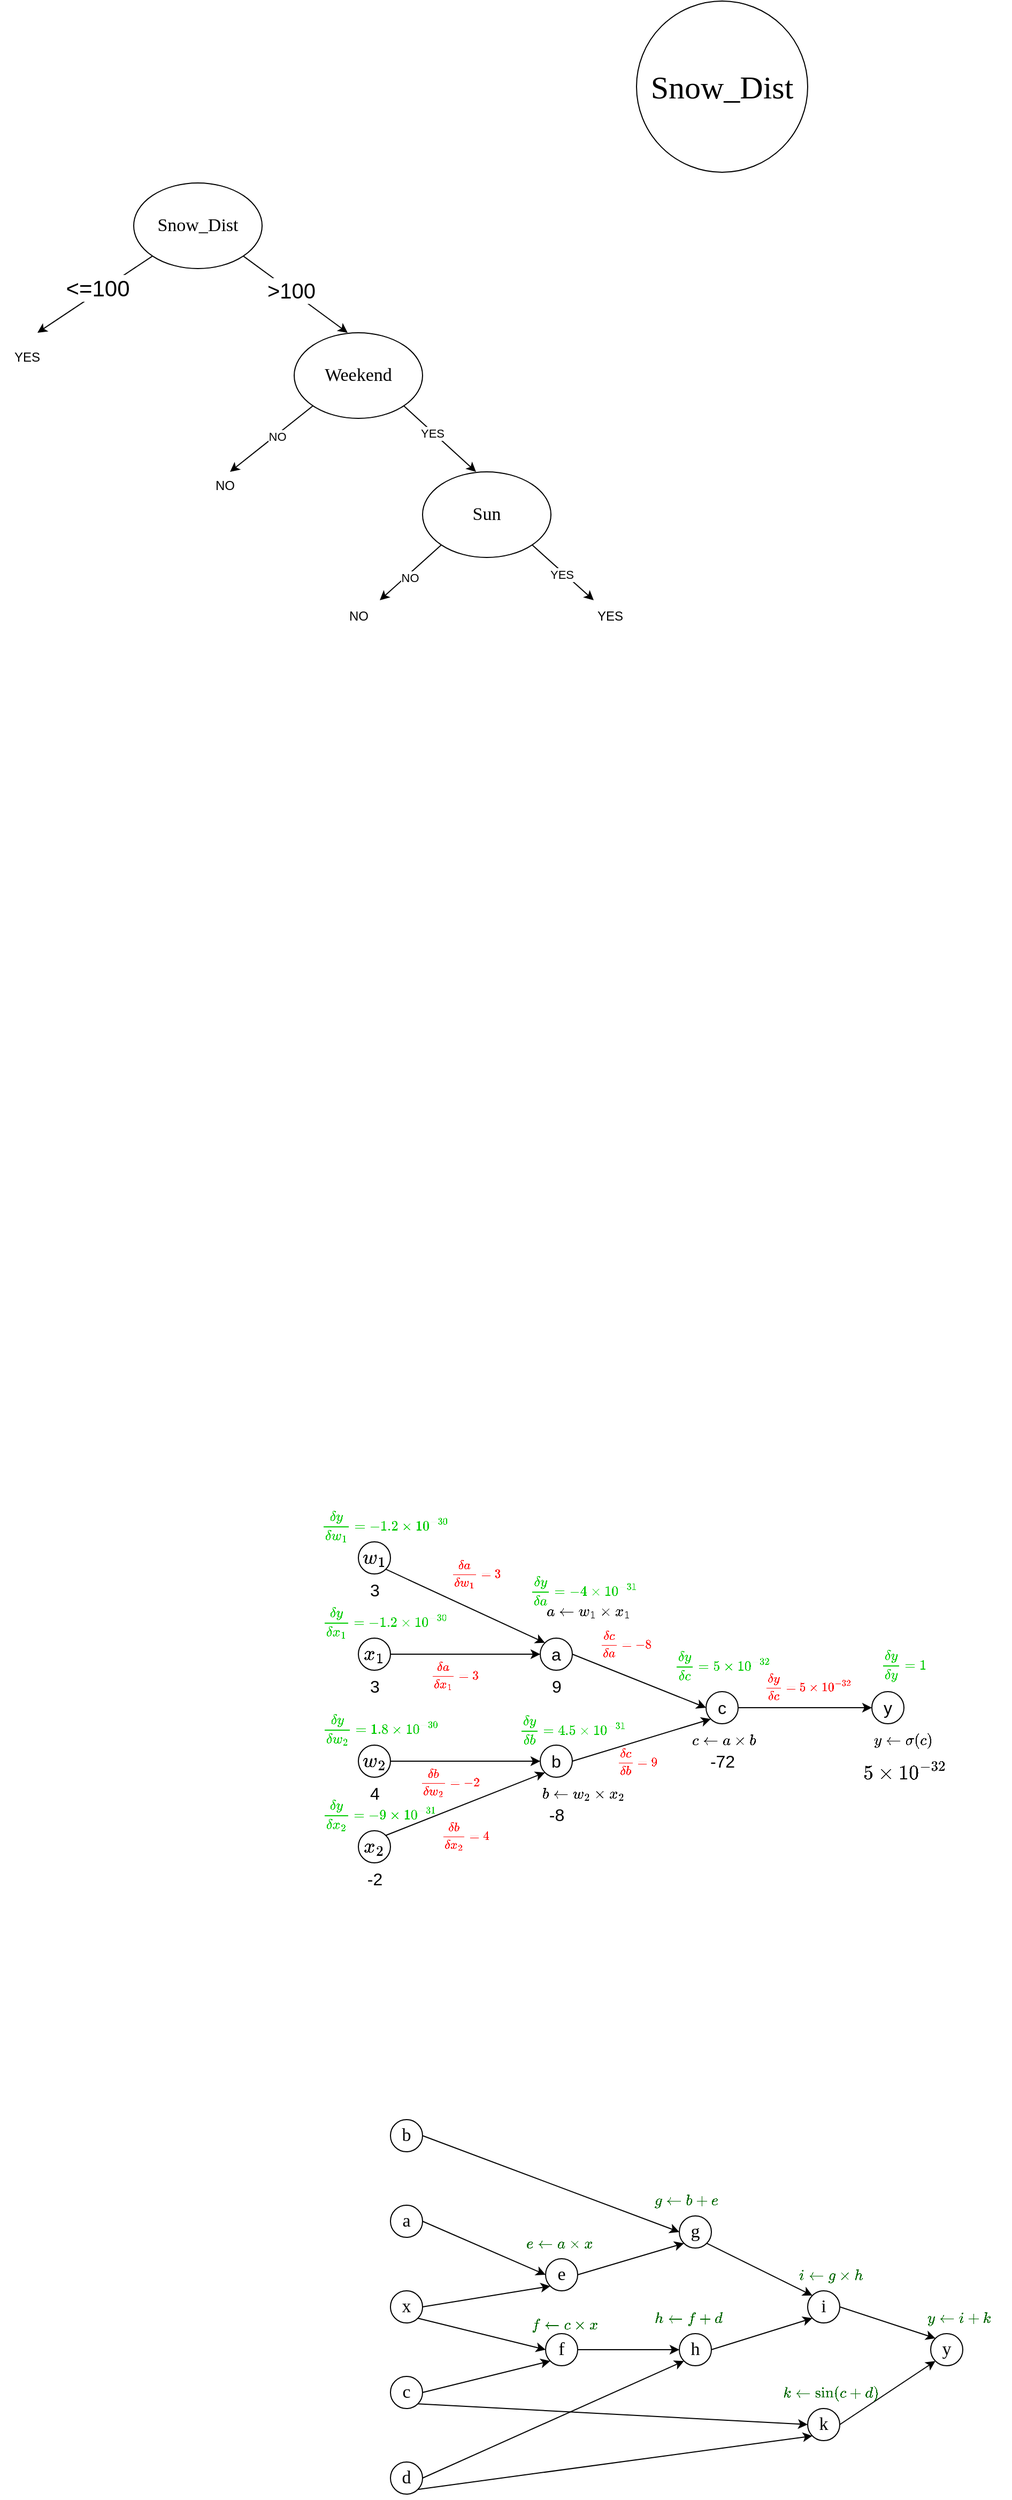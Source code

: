 <mxfile version="21.6.1" type="device">
  <diagram name="Page-1" id="vXjhUNw8Bwi8-2m-s-h7">
    <mxGraphModel dx="875" dy="518" grid="1" gridSize="10" guides="1" tooltips="1" connect="1" arrows="1" fold="1" page="1" pageScale="1" pageWidth="2339" pageHeight="3300" math="1" shadow="0">
      <root>
        <mxCell id="0" />
        <mxCell id="1" parent="0" />
        <mxCell id="Tnpy-7QZlFlwQDTZ74Wb-1" value="Snow_Dist" style="ellipse;whiteSpace=wrap;html=1;aspect=fixed;fontSize=30;fontFamily=Georgia;" vertex="1" parent="1">
          <mxGeometry x="960" y="180" width="160" height="160" as="geometry" />
        </mxCell>
        <mxCell id="Tnpy-7QZlFlwQDTZ74Wb-2" value="&lt;font style=&quot;font-size: 17px;&quot;&gt;Snow_Dist&lt;/font&gt;" style="ellipse;whiteSpace=wrap;html=1;fontFamily=Georgia;" vertex="1" parent="1">
          <mxGeometry x="490" y="350" width="120" height="80" as="geometry" />
        </mxCell>
        <mxCell id="Tnpy-7QZlFlwQDTZ74Wb-5" value="" style="endArrow=classic;html=1;rounded=0;exitX=0;exitY=1;exitDx=0;exitDy=0;" edge="1" parent="1" source="Tnpy-7QZlFlwQDTZ74Wb-2">
          <mxGeometry width="50" height="50" relative="1" as="geometry">
            <mxPoint x="570" y="540" as="sourcePoint" />
            <mxPoint x="400" y="490" as="targetPoint" />
          </mxGeometry>
        </mxCell>
        <mxCell id="Tnpy-7QZlFlwQDTZ74Wb-6" value="&lt;font style=&quot;font-size: 21px;&quot;&gt;&amp;lt;=100&lt;/font&gt;" style="edgeLabel;html=1;align=center;verticalAlign=middle;resizable=0;points=[];" vertex="1" connectable="0" parent="Tnpy-7QZlFlwQDTZ74Wb-5">
          <mxGeometry x="-0.073" y="-4" relative="1" as="geometry">
            <mxPoint as="offset" />
          </mxGeometry>
        </mxCell>
        <mxCell id="Tnpy-7QZlFlwQDTZ74Wb-7" value="YES" style="text;html=1;align=center;verticalAlign=middle;resizable=0;points=[];autosize=1;strokeColor=none;fillColor=none;" vertex="1" parent="1">
          <mxGeometry x="365" y="498" width="50" height="30" as="geometry" />
        </mxCell>
        <mxCell id="Tnpy-7QZlFlwQDTZ74Wb-8" value="" style="endArrow=classic;html=1;rounded=0;exitX=1;exitY=1;exitDx=0;exitDy=0;" edge="1" parent="1" source="Tnpy-7QZlFlwQDTZ74Wb-2">
          <mxGeometry width="50" height="50" relative="1" as="geometry">
            <mxPoint x="570" y="530" as="sourcePoint" />
            <mxPoint x="690" y="490" as="targetPoint" />
          </mxGeometry>
        </mxCell>
        <mxCell id="Tnpy-7QZlFlwQDTZ74Wb-9" value="&amp;gt;100" style="edgeLabel;html=1;align=center;verticalAlign=middle;resizable=0;points=[];fontSize=20;" vertex="1" connectable="0" parent="Tnpy-7QZlFlwQDTZ74Wb-8">
          <mxGeometry x="-0.107" y="1" relative="1" as="geometry">
            <mxPoint as="offset" />
          </mxGeometry>
        </mxCell>
        <mxCell id="Tnpy-7QZlFlwQDTZ74Wb-13" value="&lt;span style=&quot;font-size: 17px;&quot;&gt;Weekend&lt;/span&gt;" style="ellipse;whiteSpace=wrap;html=1;fontFamily=Georgia;" vertex="1" parent="1">
          <mxGeometry x="640" y="490" width="120" height="80" as="geometry" />
        </mxCell>
        <mxCell id="Tnpy-7QZlFlwQDTZ74Wb-15" value="" style="endArrow=classic;html=1;rounded=0;exitX=0;exitY=1;exitDx=0;exitDy=0;" edge="1" parent="1" source="Tnpy-7QZlFlwQDTZ74Wb-13">
          <mxGeometry width="50" height="50" relative="1" as="geometry">
            <mxPoint x="570" y="530" as="sourcePoint" />
            <mxPoint x="580" y="620" as="targetPoint" />
          </mxGeometry>
        </mxCell>
        <mxCell id="Tnpy-7QZlFlwQDTZ74Wb-16" value="NO" style="edgeLabel;html=1;align=center;verticalAlign=middle;resizable=0;points=[];" vertex="1" connectable="0" parent="Tnpy-7QZlFlwQDTZ74Wb-15">
          <mxGeometry x="-0.1" y="1" relative="1" as="geometry">
            <mxPoint as="offset" />
          </mxGeometry>
        </mxCell>
        <mxCell id="Tnpy-7QZlFlwQDTZ74Wb-17" value="NO" style="text;html=1;align=center;verticalAlign=middle;resizable=0;points=[];autosize=1;strokeColor=none;fillColor=none;" vertex="1" parent="1">
          <mxGeometry x="555" y="618" width="40" height="30" as="geometry" />
        </mxCell>
        <mxCell id="Tnpy-7QZlFlwQDTZ74Wb-19" value="" style="endArrow=classic;html=1;rounded=0;exitX=1;exitY=1;exitDx=0;exitDy=0;" edge="1" parent="1" source="Tnpy-7QZlFlwQDTZ74Wb-13">
          <mxGeometry width="50" height="50" relative="1" as="geometry">
            <mxPoint x="570" y="530" as="sourcePoint" />
            <mxPoint x="810" y="620" as="targetPoint" />
          </mxGeometry>
        </mxCell>
        <mxCell id="Tnpy-7QZlFlwQDTZ74Wb-20" value="YES" style="edgeLabel;html=1;align=center;verticalAlign=middle;resizable=0;points=[];" vertex="1" connectable="0" parent="Tnpy-7QZlFlwQDTZ74Wb-19">
          <mxGeometry x="-0.208" y="-1" relative="1" as="geometry">
            <mxPoint as="offset" />
          </mxGeometry>
        </mxCell>
        <mxCell id="Tnpy-7QZlFlwQDTZ74Wb-21" value="&lt;span style=&quot;font-size: 17px;&quot;&gt;Sun&lt;/span&gt;" style="ellipse;whiteSpace=wrap;html=1;fontFamily=Georgia;" vertex="1" parent="1">
          <mxGeometry x="760" y="620" width="120" height="80" as="geometry" />
        </mxCell>
        <mxCell id="Tnpy-7QZlFlwQDTZ74Wb-22" value="" style="endArrow=classic;html=1;rounded=0;exitX=0;exitY=1;exitDx=0;exitDy=0;" edge="1" parent="1" source="Tnpy-7QZlFlwQDTZ74Wb-21">
          <mxGeometry width="50" height="50" relative="1" as="geometry">
            <mxPoint x="570" y="530" as="sourcePoint" />
            <mxPoint x="720" y="740" as="targetPoint" />
          </mxGeometry>
        </mxCell>
        <mxCell id="Tnpy-7QZlFlwQDTZ74Wb-23" value="NO" style="edgeLabel;html=1;align=center;verticalAlign=middle;resizable=0;points=[];" vertex="1" connectable="0" parent="Tnpy-7QZlFlwQDTZ74Wb-22">
          <mxGeometry x="0.116" y="2" relative="1" as="geometry">
            <mxPoint x="1" as="offset" />
          </mxGeometry>
        </mxCell>
        <mxCell id="Tnpy-7QZlFlwQDTZ74Wb-24" value="NO" style="text;html=1;align=center;verticalAlign=middle;resizable=0;points=[];autosize=1;strokeColor=none;fillColor=none;" vertex="1" parent="1">
          <mxGeometry x="680" y="740" width="40" height="30" as="geometry" />
        </mxCell>
        <mxCell id="Tnpy-7QZlFlwQDTZ74Wb-26" value="" style="endArrow=classic;html=1;rounded=0;exitX=1;exitY=1;exitDx=0;exitDy=0;" edge="1" parent="1" source="Tnpy-7QZlFlwQDTZ74Wb-21">
          <mxGeometry width="50" height="50" relative="1" as="geometry">
            <mxPoint x="380" y="540" as="sourcePoint" />
            <mxPoint x="920" y="740" as="targetPoint" />
          </mxGeometry>
        </mxCell>
        <mxCell id="Tnpy-7QZlFlwQDTZ74Wb-27" value="YES" style="edgeLabel;html=1;align=center;verticalAlign=middle;resizable=0;points=[];" vertex="1" connectable="0" parent="Tnpy-7QZlFlwQDTZ74Wb-26">
          <mxGeometry x="-0.006" y="-2" relative="1" as="geometry">
            <mxPoint as="offset" />
          </mxGeometry>
        </mxCell>
        <mxCell id="Tnpy-7QZlFlwQDTZ74Wb-28" value="YES" style="text;html=1;align=center;verticalAlign=middle;resizable=0;points=[];autosize=1;strokeColor=none;fillColor=none;" vertex="1" parent="1">
          <mxGeometry x="910" y="740" width="50" height="30" as="geometry" />
        </mxCell>
        <mxCell id="Tnpy-7QZlFlwQDTZ74Wb-34" value="&lt;font style=&quot;font-size: 16px;&quot;&gt;$$w_1$$&lt;/font&gt;" style="ellipse;whiteSpace=wrap;html=1;aspect=fixed;flipH=1;flipV=1;" vertex="1" parent="1">
          <mxGeometry x="700" y="1620" width="30" height="30" as="geometry" />
        </mxCell>
        <mxCell id="Tnpy-7QZlFlwQDTZ74Wb-43" style="edgeStyle=orthogonalEdgeStyle;rounded=0;orthogonalLoop=1;jettySize=auto;html=1;exitX=1;exitY=0.5;exitDx=0;exitDy=0;" edge="1" parent="1" source="Tnpy-7QZlFlwQDTZ74Wb-35" target="Tnpy-7QZlFlwQDTZ74Wb-38">
          <mxGeometry relative="1" as="geometry" />
        </mxCell>
        <mxCell id="Tnpy-7QZlFlwQDTZ74Wb-35" value="&lt;font style=&quot;font-size: 16px;&quot;&gt;$$x_1$$&lt;/font&gt;" style="ellipse;whiteSpace=wrap;html=1;aspect=fixed;flipH=1;flipV=1;" vertex="1" parent="1">
          <mxGeometry x="700" y="1710" width="30" height="30" as="geometry" />
        </mxCell>
        <mxCell id="Tnpy-7QZlFlwQDTZ74Wb-36" value="&lt;font style=&quot;font-size: 16px;&quot;&gt;$$w_2$$&lt;/font&gt;" style="ellipse;whiteSpace=wrap;html=1;aspect=fixed;flipH=1;flipV=1;" vertex="1" parent="1">
          <mxGeometry x="700" y="1810" width="30" height="30" as="geometry" />
        </mxCell>
        <mxCell id="Tnpy-7QZlFlwQDTZ74Wb-37" value="&lt;font style=&quot;font-size: 16px;&quot;&gt;$$x_2$$&lt;/font&gt;" style="ellipse;whiteSpace=wrap;html=1;aspect=fixed;flipH=1;flipV=1;" vertex="1" parent="1">
          <mxGeometry x="700" y="1890" width="30" height="30" as="geometry" />
        </mxCell>
        <mxCell id="Tnpy-7QZlFlwQDTZ74Wb-38" value="&lt;span style=&quot;font-size: 16px;&quot;&gt;a&lt;/span&gt;" style="ellipse;whiteSpace=wrap;html=1;aspect=fixed;flipH=1;flipV=1;" vertex="1" parent="1">
          <mxGeometry x="870" y="1710" width="30" height="30" as="geometry" />
        </mxCell>
        <mxCell id="Tnpy-7QZlFlwQDTZ74Wb-39" value="&lt;span style=&quot;font-size: 16px;&quot;&gt;b&lt;/span&gt;" style="ellipse;whiteSpace=wrap;html=1;aspect=fixed;flipH=1;flipV=1;" vertex="1" parent="1">
          <mxGeometry x="870" y="1810" width="30" height="30" as="geometry" />
        </mxCell>
        <mxCell id="Tnpy-7QZlFlwQDTZ74Wb-48" style="edgeStyle=orthogonalEdgeStyle;rounded=0;orthogonalLoop=1;jettySize=auto;html=1;exitX=1;exitY=0.5;exitDx=0;exitDy=0;entryX=0;entryY=0.5;entryDx=0;entryDy=0;" edge="1" parent="1" source="Tnpy-7QZlFlwQDTZ74Wb-40" target="Tnpy-7QZlFlwQDTZ74Wb-41">
          <mxGeometry relative="1" as="geometry" />
        </mxCell>
        <mxCell id="Tnpy-7QZlFlwQDTZ74Wb-40" value="&lt;span style=&quot;font-size: 16px;&quot;&gt;c&lt;/span&gt;" style="ellipse;whiteSpace=wrap;html=1;aspect=fixed;flipH=1;flipV=1;" vertex="1" parent="1">
          <mxGeometry x="1025" y="1760" width="30" height="30" as="geometry" />
        </mxCell>
        <mxCell id="Tnpy-7QZlFlwQDTZ74Wb-41" value="&lt;span style=&quot;font-size: 16px;&quot;&gt;y&lt;/span&gt;" style="ellipse;whiteSpace=wrap;html=1;aspect=fixed;flipH=1;flipV=1;" vertex="1" parent="1">
          <mxGeometry x="1180" y="1760" width="30" height="30" as="geometry" />
        </mxCell>
        <mxCell id="Tnpy-7QZlFlwQDTZ74Wb-42" value="" style="endArrow=classic;html=1;rounded=0;exitX=1;exitY=1;exitDx=0;exitDy=0;entryX=0;entryY=0;entryDx=0;entryDy=0;" edge="1" parent="1" source="Tnpy-7QZlFlwQDTZ74Wb-34" target="Tnpy-7QZlFlwQDTZ74Wb-38">
          <mxGeometry width="50" height="50" relative="1" as="geometry">
            <mxPoint x="950" y="1800" as="sourcePoint" />
            <mxPoint x="1000" y="1750" as="targetPoint" />
          </mxGeometry>
        </mxCell>
        <mxCell id="Tnpy-7QZlFlwQDTZ74Wb-44" value="" style="endArrow=classic;html=1;rounded=0;exitX=1;exitY=0.5;exitDx=0;exitDy=0;entryX=0;entryY=0.5;entryDx=0;entryDy=0;" edge="1" parent="1" source="Tnpy-7QZlFlwQDTZ74Wb-36" target="Tnpy-7QZlFlwQDTZ74Wb-39">
          <mxGeometry width="50" height="50" relative="1" as="geometry">
            <mxPoint x="950" y="1820" as="sourcePoint" />
            <mxPoint x="1000" y="1770" as="targetPoint" />
          </mxGeometry>
        </mxCell>
        <mxCell id="Tnpy-7QZlFlwQDTZ74Wb-45" value="" style="endArrow=classic;html=1;rounded=0;exitX=1;exitY=0;exitDx=0;exitDy=0;entryX=0;entryY=1;entryDx=0;entryDy=0;" edge="1" parent="1" source="Tnpy-7QZlFlwQDTZ74Wb-37" target="Tnpy-7QZlFlwQDTZ74Wb-39">
          <mxGeometry width="50" height="50" relative="1" as="geometry">
            <mxPoint x="950" y="1820" as="sourcePoint" />
            <mxPoint x="1000" y="1770" as="targetPoint" />
          </mxGeometry>
        </mxCell>
        <mxCell id="Tnpy-7QZlFlwQDTZ74Wb-46" value="" style="endArrow=classic;html=1;rounded=0;exitX=1;exitY=0.5;exitDx=0;exitDy=0;entryX=0;entryY=0.5;entryDx=0;entryDy=0;" edge="1" parent="1" source="Tnpy-7QZlFlwQDTZ74Wb-38" target="Tnpy-7QZlFlwQDTZ74Wb-40">
          <mxGeometry width="50" height="50" relative="1" as="geometry">
            <mxPoint x="950" y="1800" as="sourcePoint" />
            <mxPoint x="1000" y="1750" as="targetPoint" />
          </mxGeometry>
        </mxCell>
        <mxCell id="Tnpy-7QZlFlwQDTZ74Wb-47" value="" style="endArrow=classic;html=1;rounded=0;exitX=1;exitY=0.5;exitDx=0;exitDy=0;entryX=0;entryY=1;entryDx=0;entryDy=0;" edge="1" parent="1" source="Tnpy-7QZlFlwQDTZ74Wb-39" target="Tnpy-7QZlFlwQDTZ74Wb-40">
          <mxGeometry width="50" height="50" relative="1" as="geometry">
            <mxPoint x="950" y="1800" as="sourcePoint" />
            <mxPoint x="1000" y="1750" as="targetPoint" />
          </mxGeometry>
        </mxCell>
        <mxCell id="Tnpy-7QZlFlwQDTZ74Wb-49" value="$$a \leftarrow w_1 \times x_1$$" style="text;html=1;align=center;verticalAlign=middle;resizable=0;points=[];autosize=1;strokeColor=none;fillColor=none;" vertex="1" parent="1">
          <mxGeometry x="820" y="1670" width="190" height="30" as="geometry" />
        </mxCell>
        <mxCell id="Tnpy-7QZlFlwQDTZ74Wb-50" value="&lt;span style=&quot;color: rgb(0, 0, 0); font-family: Helvetica; font-size: 12px; font-style: normal; font-variant-ligatures: normal; font-variant-caps: normal; font-weight: 400; letter-spacing: normal; orphans: 2; text-align: center; text-indent: 0px; text-transform: none; widows: 2; word-spacing: 0px; -webkit-text-stroke-width: 0px; background-color: rgb(251, 251, 251); text-decoration-thickness: initial; text-decoration-style: initial; text-decoration-color: initial; float: none; display: inline !important;&quot;&gt;$$b \leftarrow w_2 \times x_2$$&lt;/span&gt;" style="text;whiteSpace=wrap;html=1;" vertex="1" parent="1">
          <mxGeometry x="870" y="1830" width="80" height="30" as="geometry" />
        </mxCell>
        <mxCell id="Tnpy-7QZlFlwQDTZ74Wb-51" value="&lt;span style=&quot;color: rgb(0, 0, 0); font-family: Helvetica; font-size: 12px; font-style: normal; font-variant-ligatures: normal; font-variant-caps: normal; font-weight: 400; letter-spacing: normal; orphans: 2; text-align: center; text-indent: 0px; text-transform: none; widows: 2; word-spacing: 0px; -webkit-text-stroke-width: 0px; background-color: rgb(251, 251, 251); text-decoration-thickness: initial; text-decoration-style: initial; text-decoration-color: initial; float: none; display: inline !important;&quot;&gt;$$c \leftarrow a \times b$$&lt;/span&gt;" style="text;whiteSpace=wrap;html=1;" vertex="1" parent="1">
          <mxGeometry x="1010" y="1780" width="80" height="30" as="geometry" />
        </mxCell>
        <mxCell id="Tnpy-7QZlFlwQDTZ74Wb-52" value="&lt;span style=&quot;color: rgb(0, 0, 0); font-family: Helvetica; font-size: 12px; font-style: normal; font-variant-ligatures: normal; font-variant-caps: normal; font-weight: 400; letter-spacing: normal; orphans: 2; text-align: center; text-indent: 0px; text-transform: none; widows: 2; word-spacing: 0px; -webkit-text-stroke-width: 0px; background-color: rgb(251, 251, 251); text-decoration-thickness: initial; text-decoration-style: initial; text-decoration-color: initial; float: none; display: inline !important;&quot;&gt;$$y \leftarrow \sigma (c)$$&lt;/span&gt;" style="text;whiteSpace=wrap;html=1;" vertex="1" parent="1">
          <mxGeometry x="1180" y="1780" width="80" height="30" as="geometry" />
        </mxCell>
        <mxCell id="Tnpy-7QZlFlwQDTZ74Wb-53" value="3" style="text;html=1;align=center;verticalAlign=middle;resizable=0;points=[];autosize=1;strokeColor=none;fillColor=none;fontSize=16;" vertex="1" parent="1">
          <mxGeometry x="700" y="1650" width="30" height="30" as="geometry" />
        </mxCell>
        <mxCell id="Tnpy-7QZlFlwQDTZ74Wb-54" value="3" style="text;html=1;align=center;verticalAlign=middle;resizable=0;points=[];autosize=1;strokeColor=none;fillColor=none;fontSize=16;" vertex="1" parent="1">
          <mxGeometry x="700" y="1740" width="30" height="30" as="geometry" />
        </mxCell>
        <mxCell id="Tnpy-7QZlFlwQDTZ74Wb-55" value="4" style="text;html=1;align=center;verticalAlign=middle;resizable=0;points=[];autosize=1;strokeColor=none;fillColor=none;fontSize=16;" vertex="1" parent="1">
          <mxGeometry x="700" y="1840" width="30" height="30" as="geometry" />
        </mxCell>
        <mxCell id="Tnpy-7QZlFlwQDTZ74Wb-56" value="-2&lt;br&gt;" style="text;html=1;align=center;verticalAlign=middle;resizable=0;points=[];autosize=1;strokeColor=none;fillColor=none;fontSize=16;" vertex="1" parent="1">
          <mxGeometry x="695" y="1920" width="40" height="30" as="geometry" />
        </mxCell>
        <mxCell id="Tnpy-7QZlFlwQDTZ74Wb-57" value="9" style="text;html=1;align=center;verticalAlign=middle;resizable=0;points=[];autosize=1;strokeColor=none;fillColor=none;fontSize=16;" vertex="1" parent="1">
          <mxGeometry x="870" y="1740" width="30" height="30" as="geometry" />
        </mxCell>
        <mxCell id="Tnpy-7QZlFlwQDTZ74Wb-58" value="-8" style="text;html=1;align=center;verticalAlign=middle;resizable=0;points=[];autosize=1;strokeColor=none;fillColor=none;fontSize=16;" vertex="1" parent="1">
          <mxGeometry x="865" y="1860" width="40" height="30" as="geometry" />
        </mxCell>
        <mxCell id="Tnpy-7QZlFlwQDTZ74Wb-59" value="-72" style="text;html=1;align=center;verticalAlign=middle;resizable=0;points=[];autosize=1;strokeColor=none;fillColor=none;fontSize=16;" vertex="1" parent="1">
          <mxGeometry x="1015" y="1810" width="50" height="30" as="geometry" />
        </mxCell>
        <mxCell id="Tnpy-7QZlFlwQDTZ74Wb-60" value="$$5 \times 10^{-32}$$" style="text;html=1;align=center;verticalAlign=middle;resizable=0;points=[];autosize=1;strokeColor=none;fillColor=none;fontSize=16;" vertex="1" parent="1">
          <mxGeometry x="1120" y="1820" width="180" height="30" as="geometry" />
        </mxCell>
        <mxCell id="Tnpy-7QZlFlwQDTZ74Wb-61" value="$$\frac{\delta y}{\delta y} = 1$$" style="text;html=1;align=center;verticalAlign=middle;resizable=0;points=[];autosize=1;strokeColor=none;fillColor=none;fontSize=11;fontColor=#00CC00;" vertex="1" parent="1">
          <mxGeometry x="1125" y="1720" width="170" height="30" as="geometry" />
        </mxCell>
        <mxCell id="Tnpy-7QZlFlwQDTZ74Wb-62" value="$$\frac{\delta y}{\delta c} = 5 \times 10^{-32}$$" style="text;html=1;align=center;verticalAlign=middle;resizable=0;points=[];autosize=1;strokeColor=none;fillColor=none;fontSize=10;fontColor=#FF0000;" vertex="1" parent="1">
          <mxGeometry x="1005" y="1740" width="230" height="30" as="geometry" />
        </mxCell>
        <mxCell id="Tnpy-7QZlFlwQDTZ74Wb-63" value="$$\frac{\delta y}{\delta c} = 5 \times 10^{-32}$$" style="text;html=1;align=center;verticalAlign=middle;resizable=0;points=[];autosize=1;strokeColor=none;fillColor=none;fontSize=11;fontColor=#00CC00;" vertex="1" parent="1">
          <mxGeometry x="915" y="1720" width="250" height="30" as="geometry" />
        </mxCell>
        <mxCell id="Tnpy-7QZlFlwQDTZ74Wb-64" value="$$\frac{\delta c}{\delta a} = -8 $$" style="text;html=1;align=center;verticalAlign=middle;resizable=0;points=[];autosize=1;strokeColor=none;fillColor=none;fontSize=10;fontColor=#FF0000;" vertex="1" parent="1">
          <mxGeometry x="865" y="1700" width="170" height="30" as="geometry" />
        </mxCell>
        <mxCell id="Tnpy-7QZlFlwQDTZ74Wb-65" value="$$\frac{\delta c}{\delta b} = 9 $$" style="text;html=1;align=center;verticalAlign=middle;resizable=0;points=[];autosize=1;strokeColor=none;fillColor=none;fontSize=10;fontColor=#FF0000;" vertex="1" parent="1">
          <mxGeometry x="880" y="1810" width="160" height="30" as="geometry" />
        </mxCell>
        <mxCell id="Tnpy-7QZlFlwQDTZ74Wb-66" value="$$\frac{\delta y}{\delta a} = -4 \times 10^{-31}$$" style="text;html=1;align=center;verticalAlign=middle;resizable=0;points=[];autosize=1;strokeColor=none;fillColor=none;fontSize=11;fontColor=#00CC00;" vertex="1" parent="1">
          <mxGeometry x="785" y="1650" width="250" height="30" as="geometry" />
        </mxCell>
        <mxCell id="Tnpy-7QZlFlwQDTZ74Wb-67" value="$$\frac{\delta y}{\delta b} = 4.5 \times 10^{-31}$$" style="text;html=1;align=center;verticalAlign=middle;resizable=0;points=[];autosize=1;strokeColor=none;fillColor=none;fontSize=11;fontColor=#00CC00;" vertex="1" parent="1">
          <mxGeometry x="770" y="1780" width="260" height="30" as="geometry" />
        </mxCell>
        <mxCell id="Tnpy-7QZlFlwQDTZ74Wb-68" value="$$\frac{\delta a}{\delta w_1} = 3 $$" style="text;html=1;align=center;verticalAlign=middle;resizable=0;points=[];autosize=1;strokeColor=none;fillColor=none;fontSize=10;fontColor=#FF0000;" vertex="1" parent="1">
          <mxGeometry x="720" y="1635" width="180" height="30" as="geometry" />
        </mxCell>
        <mxCell id="Tnpy-7QZlFlwQDTZ74Wb-69" value="$$\frac{\delta a}{\delta x_1} = 3 $$" style="text;html=1;align=center;verticalAlign=middle;resizable=0;points=[];autosize=1;strokeColor=none;fillColor=none;fontSize=10;fontColor=#FF0000;" vertex="1" parent="1">
          <mxGeometry x="705" y="1730" width="170" height="30" as="geometry" />
        </mxCell>
        <mxCell id="Tnpy-7QZlFlwQDTZ74Wb-70" value="$$\frac{\delta b}{\delta w_2} = -2 $$" style="text;html=1;align=center;verticalAlign=middle;resizable=0;points=[];autosize=1;strokeColor=none;fillColor=none;fontSize=10;fontColor=#FF0000;" vertex="1" parent="1">
          <mxGeometry x="695" y="1830" width="180" height="30" as="geometry" />
        </mxCell>
        <mxCell id="Tnpy-7QZlFlwQDTZ74Wb-71" value="$$\frac{\delta b}{\delta x_2} = 4 $$" style="text;html=1;align=center;verticalAlign=middle;resizable=0;points=[];autosize=1;strokeColor=none;fillColor=none;fontSize=10;fontColor=#FF0000;" vertex="1" parent="1">
          <mxGeometry x="715" y="1880" width="170" height="30" as="geometry" />
        </mxCell>
        <mxCell id="Tnpy-7QZlFlwQDTZ74Wb-72" value="$$\frac{\delta y}{\delta w_1} = -1.2 \times 10^{-30}$$" style="text;html=1;align=center;verticalAlign=middle;resizable=0;points=[];autosize=1;strokeColor=none;fillColor=none;fontSize=11;fontColor=#00CC00;" vertex="1" parent="1">
          <mxGeometry x="585" y="1590" width="280" height="30" as="geometry" />
        </mxCell>
        <mxCell id="Tnpy-7QZlFlwQDTZ74Wb-73" value="$$\frac{\delta y}{\delta x_1} = -1.2 \times 10^{-30}$$" style="text;html=1;align=center;verticalAlign=middle;resizable=0;points=[];autosize=1;strokeColor=none;fillColor=none;fontSize=11;fontColor=#00CC00;" vertex="1" parent="1">
          <mxGeometry x="590" y="1680" width="270" height="30" as="geometry" />
        </mxCell>
        <mxCell id="Tnpy-7QZlFlwQDTZ74Wb-74" value="$$\frac{\delta y}{\delta w_2} = 1.8 \times 10^{-30}$$" style="text;html=1;align=center;verticalAlign=middle;resizable=0;points=[];autosize=1;strokeColor=none;fillColor=none;fontSize=11;fontColor=#00CC00;" vertex="1" parent="1">
          <mxGeometry x="585" y="1780" width="270" height="30" as="geometry" />
        </mxCell>
        <mxCell id="Tnpy-7QZlFlwQDTZ74Wb-75" value="$$\frac{\delta y}{\delta x_2} = -9 \times 10^{-31}$$" style="text;html=1;align=center;verticalAlign=middle;resizable=0;points=[];autosize=1;strokeColor=none;fillColor=none;fontSize=11;fontColor=#00CC00;" vertex="1" parent="1">
          <mxGeometry x="585" y="1860" width="270" height="30" as="geometry" />
        </mxCell>
        <mxCell id="Tnpy-7QZlFlwQDTZ74Wb-76" value="a" style="ellipse;whiteSpace=wrap;html=1;aspect=fixed;fontSize=17;fontFamily=Georgia;" vertex="1" parent="1">
          <mxGeometry x="730" y="2240" width="30" height="30" as="geometry" />
        </mxCell>
        <mxCell id="Tnpy-7QZlFlwQDTZ74Wb-77" value="x" style="ellipse;whiteSpace=wrap;html=1;aspect=fixed;fontSize=17;fontFamily=Georgia;" vertex="1" parent="1">
          <mxGeometry x="730" y="2320" width="30" height="30" as="geometry" />
        </mxCell>
        <mxCell id="Tnpy-7QZlFlwQDTZ74Wb-78" value="b" style="ellipse;whiteSpace=wrap;html=1;aspect=fixed;fontSize=17;fontFamily=Georgia;" vertex="1" parent="1">
          <mxGeometry x="730" y="2160" width="30" height="30" as="geometry" />
        </mxCell>
        <mxCell id="Tnpy-7QZlFlwQDTZ74Wb-79" value="c" style="ellipse;whiteSpace=wrap;html=1;aspect=fixed;fontSize=17;fontFamily=Georgia;" vertex="1" parent="1">
          <mxGeometry x="730" y="2400" width="30" height="30" as="geometry" />
        </mxCell>
        <mxCell id="Tnpy-7QZlFlwQDTZ74Wb-80" value="d" style="ellipse;whiteSpace=wrap;html=1;aspect=fixed;fontSize=17;fontFamily=Georgia;" vertex="1" parent="1">
          <mxGeometry x="730" y="2480" width="30" height="30" as="geometry" />
        </mxCell>
        <mxCell id="Tnpy-7QZlFlwQDTZ74Wb-81" value="e" style="ellipse;whiteSpace=wrap;html=1;aspect=fixed;fontSize=17;fontFamily=Georgia;" vertex="1" parent="1">
          <mxGeometry x="875" y="2290" width="30" height="30" as="geometry" />
        </mxCell>
        <mxCell id="Tnpy-7QZlFlwQDTZ74Wb-82" value="f" style="ellipse;whiteSpace=wrap;html=1;aspect=fixed;fontSize=17;fontFamily=Georgia;" vertex="1" parent="1">
          <mxGeometry x="875" y="2360" width="30" height="30" as="geometry" />
        </mxCell>
        <mxCell id="Tnpy-7QZlFlwQDTZ74Wb-83" value="" style="endArrow=classic;html=1;rounded=0;exitX=1;exitY=0.5;exitDx=0;exitDy=0;entryX=0;entryY=0.5;entryDx=0;entryDy=0;" edge="1" parent="1" source="Tnpy-7QZlFlwQDTZ74Wb-76" target="Tnpy-7QZlFlwQDTZ74Wb-81">
          <mxGeometry width="50" height="50" relative="1" as="geometry">
            <mxPoint x="950" y="2380" as="sourcePoint" />
            <mxPoint x="1000" y="2330" as="targetPoint" />
          </mxGeometry>
        </mxCell>
        <mxCell id="Tnpy-7QZlFlwQDTZ74Wb-84" value="" style="endArrow=classic;html=1;rounded=0;exitX=1;exitY=0.5;exitDx=0;exitDy=0;entryX=0;entryY=1;entryDx=0;entryDy=0;" edge="1" parent="1" source="Tnpy-7QZlFlwQDTZ74Wb-77" target="Tnpy-7QZlFlwQDTZ74Wb-81">
          <mxGeometry width="50" height="50" relative="1" as="geometry">
            <mxPoint x="950" y="2380" as="sourcePoint" />
            <mxPoint x="1000" y="2330" as="targetPoint" />
          </mxGeometry>
        </mxCell>
        <mxCell id="Tnpy-7QZlFlwQDTZ74Wb-85" value="" style="endArrow=classic;html=1;rounded=0;exitX=1;exitY=0.5;exitDx=0;exitDy=0;entryX=0;entryY=1;entryDx=0;entryDy=0;" edge="1" parent="1" source="Tnpy-7QZlFlwQDTZ74Wb-79" target="Tnpy-7QZlFlwQDTZ74Wb-82">
          <mxGeometry width="50" height="50" relative="1" as="geometry">
            <mxPoint x="950" y="2380" as="sourcePoint" />
            <mxPoint x="1000" y="2330" as="targetPoint" />
          </mxGeometry>
        </mxCell>
        <mxCell id="Tnpy-7QZlFlwQDTZ74Wb-86" value="" style="endArrow=classic;html=1;rounded=0;exitX=1;exitY=1;exitDx=0;exitDy=0;entryX=0;entryY=0.5;entryDx=0;entryDy=0;" edge="1" parent="1" source="Tnpy-7QZlFlwQDTZ74Wb-77" target="Tnpy-7QZlFlwQDTZ74Wb-82">
          <mxGeometry width="50" height="50" relative="1" as="geometry">
            <mxPoint x="950" y="2380" as="sourcePoint" />
            <mxPoint x="1000" y="2330" as="targetPoint" />
          </mxGeometry>
        </mxCell>
        <mxCell id="Tnpy-7QZlFlwQDTZ74Wb-87" value="g" style="ellipse;whiteSpace=wrap;html=1;aspect=fixed;fontSize=17;fontFamily=Georgia;" vertex="1" parent="1">
          <mxGeometry x="1000" y="2250" width="30" height="30" as="geometry" />
        </mxCell>
        <mxCell id="Tnpy-7QZlFlwQDTZ74Wb-88" value="h" style="ellipse;whiteSpace=wrap;html=1;aspect=fixed;fontSize=17;fontFamily=Georgia;" vertex="1" parent="1">
          <mxGeometry x="1000" y="2360" width="30" height="30" as="geometry" />
        </mxCell>
        <mxCell id="Tnpy-7QZlFlwQDTZ74Wb-89" value="" style="endArrow=classic;html=1;rounded=0;exitX=1;exitY=0.5;exitDx=0;exitDy=0;entryX=0;entryY=1;entryDx=0;entryDy=0;" edge="1" parent="1" source="Tnpy-7QZlFlwQDTZ74Wb-81" target="Tnpy-7QZlFlwQDTZ74Wb-87">
          <mxGeometry width="50" height="50" relative="1" as="geometry">
            <mxPoint x="950" y="2380" as="sourcePoint" />
            <mxPoint x="1000" y="2330" as="targetPoint" />
          </mxGeometry>
        </mxCell>
        <mxCell id="Tnpy-7QZlFlwQDTZ74Wb-90" value="" style="endArrow=classic;html=1;rounded=0;exitX=1;exitY=0.5;exitDx=0;exitDy=0;entryX=0;entryY=0.5;entryDx=0;entryDy=0;" edge="1" parent="1" source="Tnpy-7QZlFlwQDTZ74Wb-78" target="Tnpy-7QZlFlwQDTZ74Wb-87">
          <mxGeometry width="50" height="50" relative="1" as="geometry">
            <mxPoint x="950" y="2380" as="sourcePoint" />
            <mxPoint x="1000" y="2330" as="targetPoint" />
          </mxGeometry>
        </mxCell>
        <mxCell id="Tnpy-7QZlFlwQDTZ74Wb-91" value="" style="endArrow=classic;html=1;rounded=0;exitX=1;exitY=0.5;exitDx=0;exitDy=0;entryX=0;entryY=0.5;entryDx=0;entryDy=0;" edge="1" parent="1" source="Tnpy-7QZlFlwQDTZ74Wb-82" target="Tnpy-7QZlFlwQDTZ74Wb-88">
          <mxGeometry width="50" height="50" relative="1" as="geometry">
            <mxPoint x="950" y="2380" as="sourcePoint" />
            <mxPoint x="1000" y="2330" as="targetPoint" />
          </mxGeometry>
        </mxCell>
        <mxCell id="Tnpy-7QZlFlwQDTZ74Wb-92" value="" style="endArrow=classic;html=1;rounded=0;exitX=1;exitY=0.5;exitDx=0;exitDy=0;entryX=0;entryY=1;entryDx=0;entryDy=0;" edge="1" parent="1" source="Tnpy-7QZlFlwQDTZ74Wb-80" target="Tnpy-7QZlFlwQDTZ74Wb-88">
          <mxGeometry width="50" height="50" relative="1" as="geometry">
            <mxPoint x="950" y="2380" as="sourcePoint" />
            <mxPoint x="1000" y="2330" as="targetPoint" />
          </mxGeometry>
        </mxCell>
        <mxCell id="Tnpy-7QZlFlwQDTZ74Wb-94" value="i" style="ellipse;whiteSpace=wrap;html=1;aspect=fixed;fontSize=17;fontFamily=Georgia;" vertex="1" parent="1">
          <mxGeometry x="1120" y="2320" width="30" height="30" as="geometry" />
        </mxCell>
        <mxCell id="Tnpy-7QZlFlwQDTZ74Wb-96" value="" style="endArrow=classic;html=1;rounded=0;exitX=1;exitY=1;exitDx=0;exitDy=0;entryX=0;entryY=0;entryDx=0;entryDy=0;" edge="1" parent="1" source="Tnpy-7QZlFlwQDTZ74Wb-87" target="Tnpy-7QZlFlwQDTZ74Wb-94">
          <mxGeometry width="50" height="50" relative="1" as="geometry">
            <mxPoint x="950" y="2380" as="sourcePoint" />
            <mxPoint x="1000" y="2330" as="targetPoint" />
          </mxGeometry>
        </mxCell>
        <mxCell id="Tnpy-7QZlFlwQDTZ74Wb-97" value="" style="endArrow=classic;html=1;rounded=0;exitX=1;exitY=0.5;exitDx=0;exitDy=0;entryX=0;entryY=1;entryDx=0;entryDy=0;" edge="1" parent="1" source="Tnpy-7QZlFlwQDTZ74Wb-88" target="Tnpy-7QZlFlwQDTZ74Wb-94">
          <mxGeometry width="50" height="50" relative="1" as="geometry">
            <mxPoint x="950" y="2380" as="sourcePoint" />
            <mxPoint x="1000" y="2330" as="targetPoint" />
          </mxGeometry>
        </mxCell>
        <mxCell id="Tnpy-7QZlFlwQDTZ74Wb-99" value="" style="endArrow=classic;html=1;rounded=0;exitX=1;exitY=1;exitDx=0;exitDy=0;entryX=0;entryY=0.5;entryDx=0;entryDy=0;" edge="1" parent="1" source="Tnpy-7QZlFlwQDTZ74Wb-79" target="Tnpy-7QZlFlwQDTZ74Wb-100">
          <mxGeometry width="50" height="50" relative="1" as="geometry">
            <mxPoint x="950" y="2380" as="sourcePoint" />
            <mxPoint x="1100" y="2420" as="targetPoint" />
          </mxGeometry>
        </mxCell>
        <mxCell id="Tnpy-7QZlFlwQDTZ74Wb-100" value="k" style="ellipse;whiteSpace=wrap;html=1;aspect=fixed;fontSize=17;fontFamily=Georgia;" vertex="1" parent="1">
          <mxGeometry x="1120" y="2430" width="30" height="30" as="geometry" />
        </mxCell>
        <mxCell id="Tnpy-7QZlFlwQDTZ74Wb-101" value="" style="endArrow=classic;html=1;rounded=0;exitX=1;exitY=1;exitDx=0;exitDy=0;entryX=0;entryY=1;entryDx=0;entryDy=0;" edge="1" parent="1" source="Tnpy-7QZlFlwQDTZ74Wb-80" target="Tnpy-7QZlFlwQDTZ74Wb-100">
          <mxGeometry width="50" height="50" relative="1" as="geometry">
            <mxPoint x="950" y="2380" as="sourcePoint" />
            <mxPoint x="1000" y="2330" as="targetPoint" />
          </mxGeometry>
        </mxCell>
        <mxCell id="Tnpy-7QZlFlwQDTZ74Wb-103" value="" style="endArrow=classic;html=1;rounded=0;exitX=1;exitY=0.5;exitDx=0;exitDy=0;entryX=0;entryY=0;entryDx=0;entryDy=0;" edge="1" parent="1" source="Tnpy-7QZlFlwQDTZ74Wb-94" target="Tnpy-7QZlFlwQDTZ74Wb-105">
          <mxGeometry width="50" height="50" relative="1" as="geometry">
            <mxPoint x="950" y="2380" as="sourcePoint" />
            <mxPoint x="1230" y="2380" as="targetPoint" />
          </mxGeometry>
        </mxCell>
        <mxCell id="Tnpy-7QZlFlwQDTZ74Wb-104" value="" style="endArrow=classic;html=1;rounded=0;exitX=1;exitY=0.5;exitDx=0;exitDy=0;entryX=0;entryY=1;entryDx=0;entryDy=0;" edge="1" parent="1" source="Tnpy-7QZlFlwQDTZ74Wb-100" target="Tnpy-7QZlFlwQDTZ74Wb-105">
          <mxGeometry width="50" height="50" relative="1" as="geometry">
            <mxPoint x="950" y="2380" as="sourcePoint" />
            <mxPoint x="1220" y="2400" as="targetPoint" />
          </mxGeometry>
        </mxCell>
        <mxCell id="Tnpy-7QZlFlwQDTZ74Wb-105" value="y" style="ellipse;whiteSpace=wrap;html=1;aspect=fixed;fontSize=17;fontFamily=Georgia;" vertex="1" parent="1">
          <mxGeometry x="1235" y="2360" width="30" height="30" as="geometry" />
        </mxCell>
        <mxCell id="Tnpy-7QZlFlwQDTZ74Wb-106" value="&lt;span style=&quot;font-family: Helvetica; font-size: 12px; font-style: normal; font-variant-ligatures: normal; font-variant-caps: normal; font-weight: 400; letter-spacing: normal; orphans: 2; text-align: center; text-indent: 0px; text-transform: none; widows: 2; word-spacing: 0px; -webkit-text-stroke-width: 0px; background-color: rgb(251, 251, 251); text-decoration-thickness: initial; text-decoration-style: initial; text-decoration-color: initial; float: none; display: inline !important;&quot;&gt;$$e \leftarrow a \times x$$&lt;/span&gt;" style="text;whiteSpace=wrap;html=1;fontColor=#006600;" vertex="1" parent="1">
          <mxGeometry x="855" y="2250" width="80" height="30" as="geometry" />
        </mxCell>
        <mxCell id="Tnpy-7QZlFlwQDTZ74Wb-107" value="&lt;span style=&quot;font-family: Helvetica; font-size: 12px; font-style: normal; font-variant-ligatures: normal; font-variant-caps: normal; font-weight: 400; letter-spacing: normal; orphans: 2; text-align: center; text-indent: 0px; text-transform: none; widows: 2; word-spacing: 0px; -webkit-text-stroke-width: 0px; background-color: rgb(251, 251, 251); text-decoration-thickness: initial; text-decoration-style: initial; text-decoration-color: initial; float: none; display: inline !important;&quot;&gt;$$f \leftarrow c \times x$$&lt;/span&gt;" style="text;whiteSpace=wrap;html=1;fontColor=#006600;" vertex="1" parent="1">
          <mxGeometry x="860" y="2326" width="80" height="30" as="geometry" />
        </mxCell>
        <mxCell id="Tnpy-7QZlFlwQDTZ74Wb-108" value="&lt;span style=&quot;font-family: Helvetica; font-size: 12px; font-style: normal; font-variant-ligatures: normal; font-variant-caps: normal; font-weight: 400; letter-spacing: normal; orphans: 2; text-align: center; text-indent: 0px; text-transform: none; widows: 2; word-spacing: 0px; -webkit-text-stroke-width: 0px; background-color: rgb(251, 251, 251); text-decoration-thickness: initial; text-decoration-style: initial; text-decoration-color: initial; float: none; display: inline !important;&quot;&gt;$$g \leftarrow b + e$$&lt;/span&gt;" style="text;whiteSpace=wrap;html=1;fontColor=#006600;" vertex="1" parent="1">
          <mxGeometry x="975" y="2210" width="80" height="30" as="geometry" />
        </mxCell>
        <mxCell id="Tnpy-7QZlFlwQDTZ74Wb-109" value="&lt;span style=&quot;font-family: Helvetica; font-size: 12px; font-style: normal; font-variant-ligatures: normal; font-variant-caps: normal; font-weight: 400; letter-spacing: normal; orphans: 2; text-align: center; text-indent: 0px; text-transform: none; widows: 2; word-spacing: 0px; -webkit-text-stroke-width: 0px; background-color: rgb(251, 251, 251); text-decoration-thickness: initial; text-decoration-style: initial; text-decoration-color: initial; float: none; display: inline !important;&quot;&gt;$$h \leftarrow f + d$$&lt;/span&gt;" style="text;whiteSpace=wrap;html=1;fontColor=#006600;" vertex="1" parent="1">
          <mxGeometry x="975" y="2320" width="80" height="30" as="geometry" />
        </mxCell>
        <mxCell id="Tnpy-7QZlFlwQDTZ74Wb-110" value="&lt;span style=&quot;font-family: Helvetica; font-size: 12px; font-style: normal; font-variant-ligatures: normal; font-variant-caps: normal; font-weight: 400; letter-spacing: normal; orphans: 2; text-align: center; text-indent: 0px; text-transform: none; widows: 2; word-spacing: 0px; -webkit-text-stroke-width: 0px; background-color: rgb(251, 251, 251); text-decoration-thickness: initial; text-decoration-style: initial; text-decoration-color: initial; float: none; display: inline !important;&quot;&gt;$$i \leftarrow g \times h$$&lt;/span&gt;" style="text;whiteSpace=wrap;html=1;fontColor=#006600;" vertex="1" parent="1">
          <mxGeometry x="1110" y="2280" width="80" height="30" as="geometry" />
        </mxCell>
        <mxCell id="Tnpy-7QZlFlwQDTZ74Wb-111" value="&lt;span style=&quot;font-family: Helvetica; font-size: 12px; font-style: normal; font-variant-ligatures: normal; font-variant-caps: normal; font-weight: 400; letter-spacing: normal; orphans: 2; text-align: center; text-indent: 0px; text-transform: none; widows: 2; word-spacing: 0px; -webkit-text-stroke-width: 0px; background-color: rgb(251, 251, 251); text-decoration-thickness: initial; text-decoration-style: initial; text-decoration-color: initial; float: none; display: inline !important;&quot;&gt;$$k \leftarrow \sin (c + d)$$&lt;/span&gt;" style="text;whiteSpace=wrap;html=1;fontColor=#006600;" vertex="1" parent="1">
          <mxGeometry x="1095" y="2390" width="80" height="30" as="geometry" />
        </mxCell>
        <mxCell id="Tnpy-7QZlFlwQDTZ74Wb-112" value="&lt;span style=&quot;font-family: Helvetica; font-size: 12px; font-style: normal; font-variant-ligatures: normal; font-variant-caps: normal; font-weight: 400; letter-spacing: normal; orphans: 2; text-align: center; text-indent: 0px; text-transform: none; widows: 2; word-spacing: 0px; -webkit-text-stroke-width: 0px; background-color: rgb(251, 251, 251); text-decoration-thickness: initial; text-decoration-style: initial; text-decoration-color: initial; float: none; display: inline !important;&quot;&gt;$$y \leftarrow i + k$$&lt;/span&gt;" style="text;whiteSpace=wrap;html=1;fontColor=#006600;" vertex="1" parent="1">
          <mxGeometry x="1230" y="2320" width="80" height="30" as="geometry" />
        </mxCell>
      </root>
    </mxGraphModel>
  </diagram>
</mxfile>
